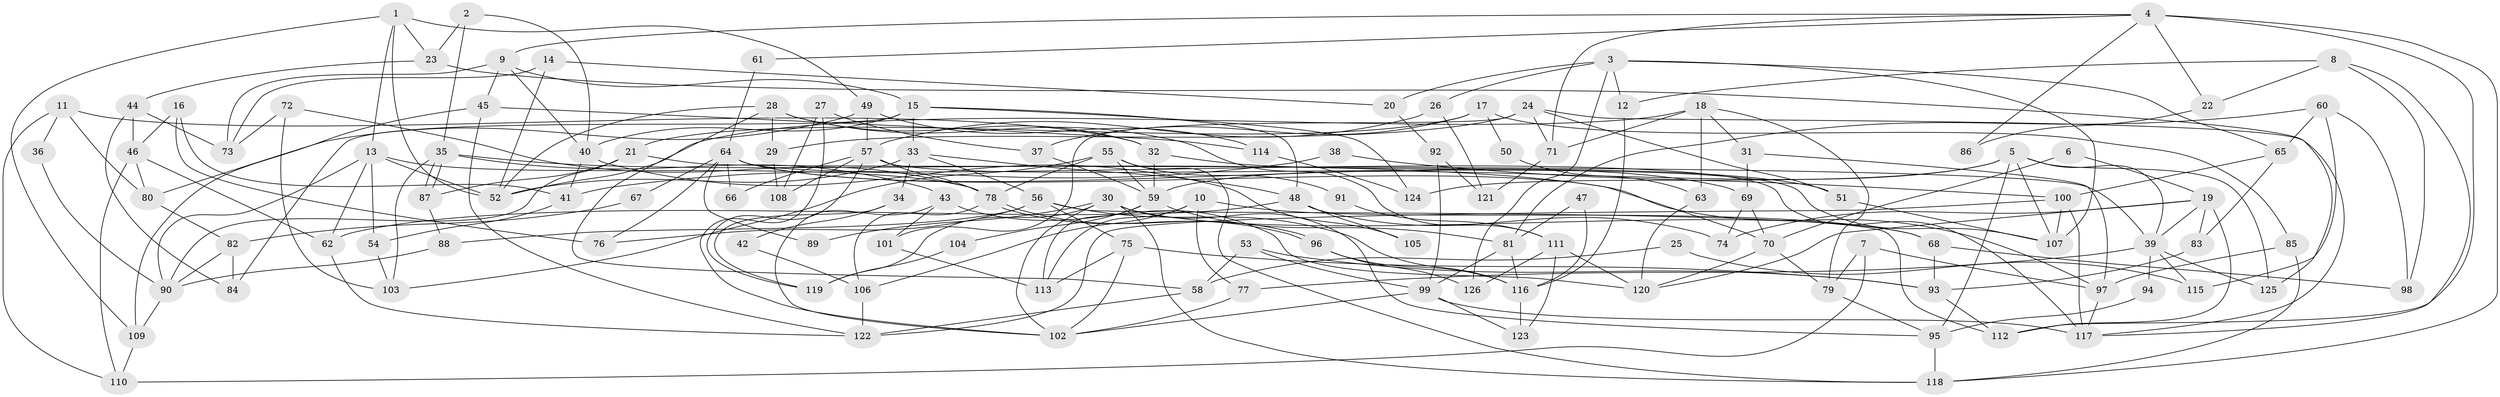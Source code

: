 // Generated by graph-tools (version 1.1) at 2025/50/03/09/25 03:50:14]
// undirected, 126 vertices, 252 edges
graph export_dot {
graph [start="1"]
  node [color=gray90,style=filled];
  1;
  2;
  3;
  4;
  5;
  6;
  7;
  8;
  9;
  10;
  11;
  12;
  13;
  14;
  15;
  16;
  17;
  18;
  19;
  20;
  21;
  22;
  23;
  24;
  25;
  26;
  27;
  28;
  29;
  30;
  31;
  32;
  33;
  34;
  35;
  36;
  37;
  38;
  39;
  40;
  41;
  42;
  43;
  44;
  45;
  46;
  47;
  48;
  49;
  50;
  51;
  52;
  53;
  54;
  55;
  56;
  57;
  58;
  59;
  60;
  61;
  62;
  63;
  64;
  65;
  66;
  67;
  68;
  69;
  70;
  71;
  72;
  73;
  74;
  75;
  76;
  77;
  78;
  79;
  80;
  81;
  82;
  83;
  84;
  85;
  86;
  87;
  88;
  89;
  90;
  91;
  92;
  93;
  94;
  95;
  96;
  97;
  98;
  99;
  100;
  101;
  102;
  103;
  104;
  105;
  106;
  107;
  108;
  109;
  110;
  111;
  112;
  113;
  114;
  115;
  116;
  117;
  118;
  119;
  120;
  121;
  122;
  123;
  124;
  125;
  126;
  1 -- 49;
  1 -- 13;
  1 -- 23;
  1 -- 52;
  1 -- 109;
  2 -- 40;
  2 -- 23;
  2 -- 35;
  3 -- 65;
  3 -- 20;
  3 -- 12;
  3 -- 26;
  3 -- 107;
  3 -- 126;
  4 -- 118;
  4 -- 112;
  4 -- 9;
  4 -- 22;
  4 -- 61;
  4 -- 71;
  4 -- 86;
  5 -- 107;
  5 -- 39;
  5 -- 59;
  5 -- 95;
  5 -- 124;
  5 -- 125;
  6 -- 70;
  6 -- 19;
  7 -- 79;
  7 -- 110;
  7 -- 97;
  8 -- 117;
  8 -- 12;
  8 -- 22;
  8 -- 98;
  9 -- 15;
  9 -- 40;
  9 -- 45;
  9 -- 73;
  10 -- 113;
  10 -- 68;
  10 -- 77;
  10 -- 106;
  11 -- 80;
  11 -- 32;
  11 -- 36;
  11 -- 110;
  12 -- 116;
  13 -- 52;
  13 -- 90;
  13 -- 54;
  13 -- 62;
  13 -- 78;
  14 -- 52;
  14 -- 73;
  14 -- 20;
  15 -- 48;
  15 -- 33;
  15 -- 40;
  15 -- 84;
  15 -- 124;
  16 -- 41;
  16 -- 46;
  16 -- 76;
  17 -- 21;
  17 -- 85;
  17 -- 37;
  17 -- 50;
  18 -- 31;
  18 -- 52;
  18 -- 63;
  18 -- 71;
  18 -- 79;
  19 -- 83;
  19 -- 112;
  19 -- 39;
  19 -- 74;
  19 -- 120;
  20 -- 92;
  21 -- 39;
  21 -- 87;
  21 -- 90;
  22 -- 86;
  23 -- 44;
  23 -- 125;
  24 -- 117;
  24 -- 71;
  24 -- 29;
  24 -- 51;
  24 -- 101;
  25 -- 115;
  25 -- 58;
  26 -- 57;
  26 -- 121;
  27 -- 37;
  27 -- 102;
  27 -- 108;
  28 -- 52;
  28 -- 32;
  28 -- 29;
  28 -- 58;
  28 -- 111;
  29 -- 108;
  30 -- 102;
  30 -- 118;
  30 -- 68;
  30 -- 89;
  30 -- 95;
  30 -- 119;
  31 -- 69;
  31 -- 97;
  32 -- 51;
  32 -- 59;
  33 -- 48;
  33 -- 56;
  33 -- 34;
  33 -- 52;
  34 -- 119;
  34 -- 42;
  35 -- 87;
  35 -- 87;
  35 -- 43;
  35 -- 97;
  35 -- 103;
  36 -- 90;
  37 -- 59;
  38 -- 41;
  38 -- 100;
  39 -- 125;
  39 -- 77;
  39 -- 94;
  39 -- 115;
  40 -- 41;
  40 -- 105;
  41 -- 54;
  42 -- 106;
  43 -- 102;
  43 -- 101;
  43 -- 120;
  44 -- 73;
  44 -- 84;
  44 -- 46;
  45 -- 122;
  45 -- 109;
  45 -- 114;
  46 -- 110;
  46 -- 62;
  46 -- 80;
  47 -- 81;
  47 -- 116;
  48 -- 74;
  48 -- 62;
  48 -- 105;
  49 -- 114;
  49 -- 57;
  49 -- 80;
  50 -- 63;
  51 -- 107;
  53 -- 99;
  53 -- 58;
  53 -- 93;
  54 -- 103;
  55 -- 59;
  55 -- 78;
  55 -- 91;
  55 -- 103;
  55 -- 118;
  56 -- 75;
  56 -- 76;
  56 -- 88;
  56 -- 112;
  56 -- 116;
  57 -- 108;
  57 -- 78;
  57 -- 66;
  57 -- 107;
  57 -- 119;
  58 -- 122;
  59 -- 81;
  59 -- 104;
  59 -- 113;
  60 -- 98;
  60 -- 81;
  60 -- 65;
  60 -- 115;
  61 -- 64;
  62 -- 122;
  63 -- 120;
  64 -- 117;
  64 -- 70;
  64 -- 66;
  64 -- 67;
  64 -- 69;
  64 -- 76;
  64 -- 89;
  65 -- 100;
  65 -- 83;
  67 -- 82;
  68 -- 93;
  68 -- 98;
  69 -- 70;
  69 -- 74;
  70 -- 120;
  70 -- 79;
  71 -- 121;
  72 -- 103;
  72 -- 78;
  72 -- 73;
  75 -- 113;
  75 -- 102;
  75 -- 93;
  77 -- 102;
  78 -- 96;
  78 -- 96;
  78 -- 106;
  79 -- 95;
  80 -- 82;
  81 -- 99;
  81 -- 116;
  82 -- 90;
  82 -- 84;
  83 -- 93;
  85 -- 97;
  85 -- 118;
  87 -- 88;
  88 -- 90;
  90 -- 109;
  91 -- 111;
  92 -- 121;
  92 -- 99;
  93 -- 112;
  94 -- 95;
  95 -- 118;
  96 -- 126;
  96 -- 116;
  97 -- 117;
  99 -- 117;
  99 -- 123;
  99 -- 102;
  100 -- 107;
  100 -- 122;
  100 -- 117;
  101 -- 113;
  104 -- 119;
  106 -- 122;
  109 -- 110;
  111 -- 120;
  111 -- 123;
  111 -- 126;
  114 -- 124;
  116 -- 123;
}
